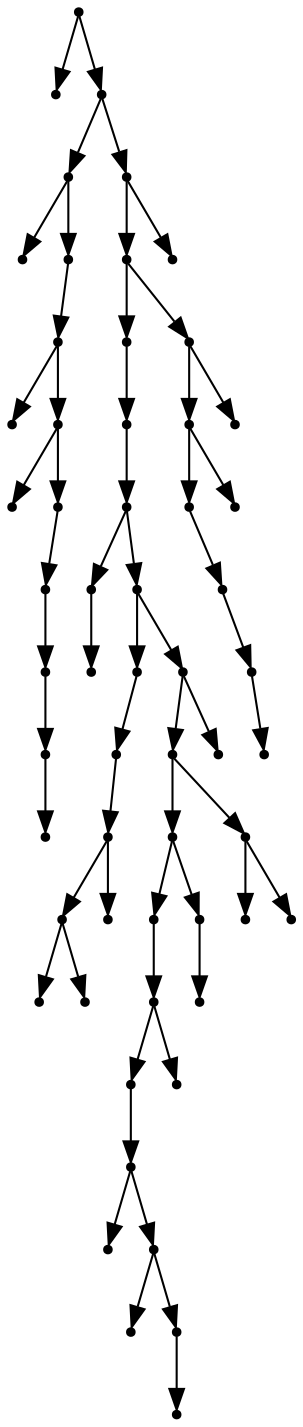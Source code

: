 digraph {
  57 [shape=point];
  0 [shape=point];
  56 [shape=point];
  12 [shape=point];
  1 [shape=point];
  11 [shape=point];
  10 [shape=point];
  2 [shape=point];
  9 [shape=point];
  3 [shape=point];
  8 [shape=point];
  7 [shape=point];
  6 [shape=point];
  5 [shape=point];
  4 [shape=point];
  55 [shape=point];
  53 [shape=point];
  44 [shape=point];
  43 [shape=point];
  42 [shape=point];
  14 [shape=point];
  13 [shape=point];
  41 [shape=point];
  21 [shape=point];
  20 [shape=point];
  19 [shape=point];
  17 [shape=point];
  15 [shape=point];
  16 [shape=point];
  18 [shape=point];
  40 [shape=point];
  38 [shape=point];
  34 [shape=point];
  31 [shape=point];
  30 [shape=point];
  28 [shape=point];
  27 [shape=point];
  22 [shape=point];
  26 [shape=point];
  23 [shape=point];
  25 [shape=point];
  24 [shape=point];
  29 [shape=point];
  33 [shape=point];
  32 [shape=point];
  37 [shape=point];
  35 [shape=point];
  36 [shape=point];
  39 [shape=point];
  52 [shape=point];
  50 [shape=point];
  48 [shape=point];
  47 [shape=point];
  46 [shape=point];
  45 [shape=point];
  49 [shape=point];
  51 [shape=point];
  54 [shape=point];
57 -> 0;
57 -> 56;
56 -> 12;
12 -> 1;
12 -> 11;
11 -> 10;
10 -> 2;
10 -> 9;
9 -> 3;
9 -> 8;
8 -> 7;
7 -> 6;
6 -> 5;
5 -> 4;
56 -> 55;
55 -> 53;
53 -> 44;
44 -> 43;
43 -> 42;
42 -> 14;
14 -> 13;
42 -> 41;
41 -> 21;
21 -> 20;
20 -> 19;
19 -> 17;
17 -> 15;
17 -> 16;
19 -> 18;
41 -> 40;
40 -> 38;
38 -> 34;
34 -> 31;
31 -> 30;
30 -> 28;
28 -> 27;
27 -> 22;
27 -> 26;
26 -> 23;
26 -> 25;
25 -> 24;
30 -> 29;
34 -> 33;
33 -> 32;
38 -> 37;
37 -> 35;
37 -> 36;
40 -> 39;
53 -> 52;
52 -> 50;
50 -> 48;
48 -> 47;
47 -> 46;
46 -> 45;
50 -> 49;
52 -> 51;
55 -> 54;
}
